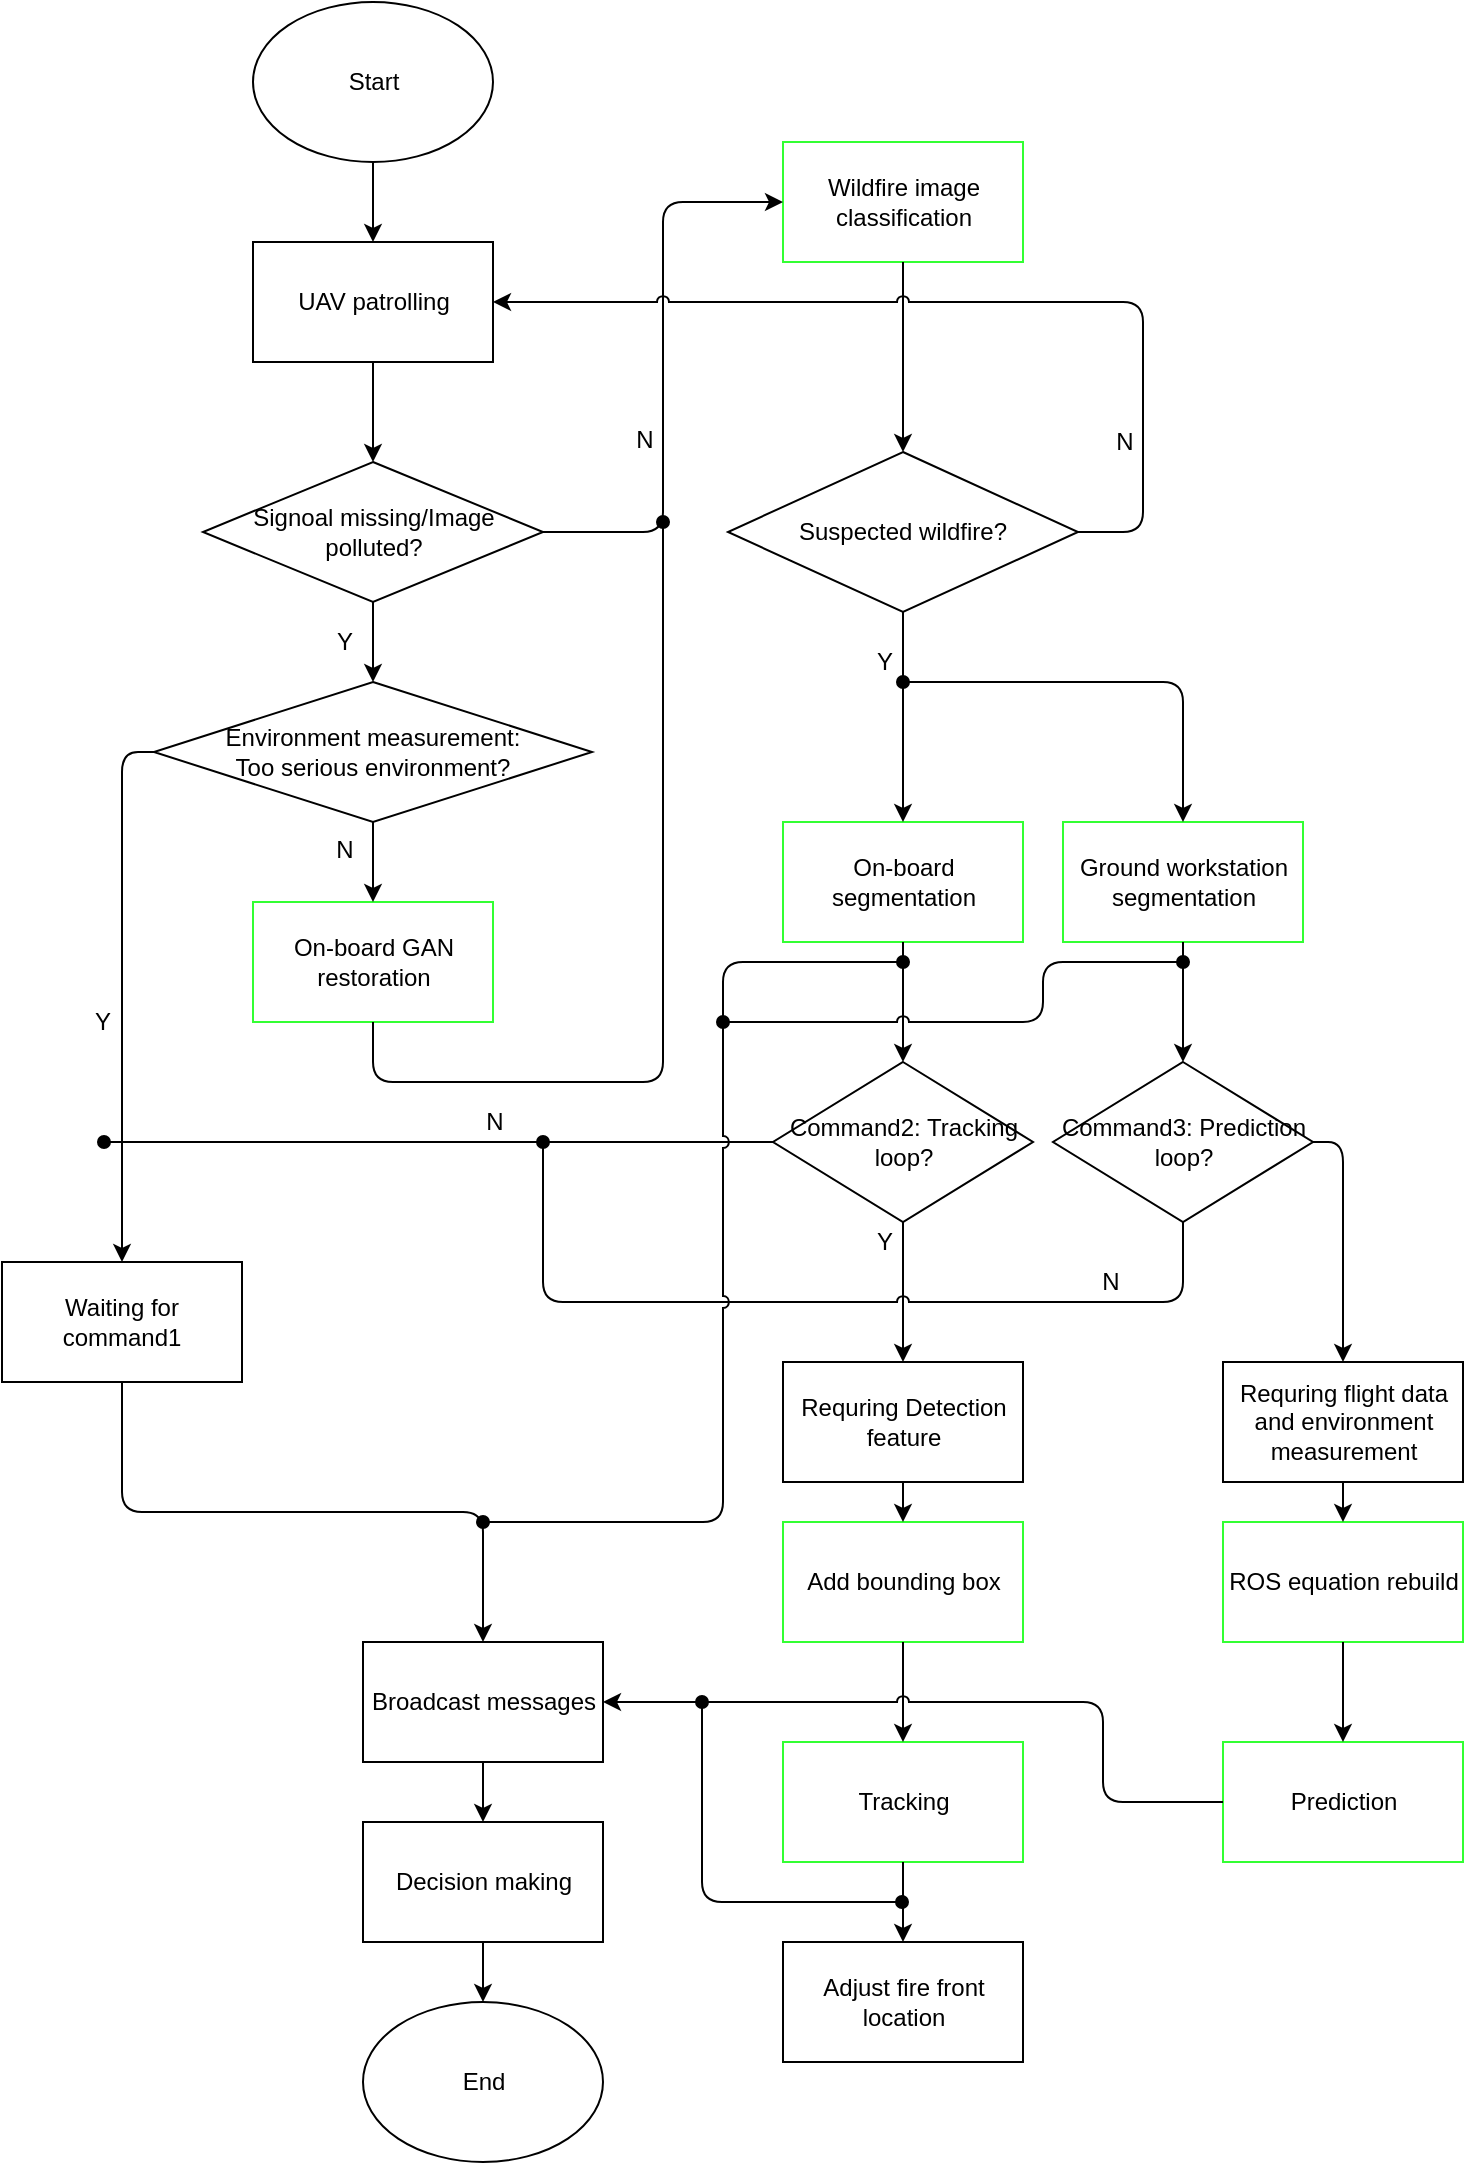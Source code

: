<mxfile version="15.9.4" type="device"><diagram id="3UFRygH-4nvxEhL9OAsM" name="第 1 页"><mxGraphModel dx="1422" dy="698" grid="1" gridSize="10" guides="1" tooltips="1" connect="1" arrows="1" fold="1" page="1" pageScale="1" pageWidth="827" pageHeight="1169" math="0" shadow="0"><root><mxCell id="0"/><mxCell id="1" parent="0"/><mxCell id="2" value="UAV patrolling" style="rounded=0;whiteSpace=wrap;html=1;" parent="1" vertex="1"><mxGeometry x="175.5" y="170" width="120" height="60" as="geometry"/></mxCell><mxCell id="3" value="Wildfire image classification" style="rounded=0;whiteSpace=wrap;html=1;strokeColor=#33FF33;" parent="1" vertex="1"><mxGeometry x="440.5" y="120" width="120" height="60" as="geometry"/></mxCell><mxCell id="4" value="Signoal missing/Image polluted?" style="rhombus;whiteSpace=wrap;html=1;" parent="1" vertex="1"><mxGeometry x="150.5" y="280" width="170" height="70" as="geometry"/></mxCell><mxCell id="5" value="On-board GAN restoration" style="rounded=0;whiteSpace=wrap;html=1;strokeColor=#33FF33;" parent="1" vertex="1"><mxGeometry x="175.5" y="500" width="120" height="60" as="geometry"/></mxCell><mxCell id="6" value="Environment measurement:&lt;br&gt;Too serious environment?" style="rhombus;whiteSpace=wrap;html=1;" parent="1" vertex="1"><mxGeometry x="126" y="390" width="219" height="70" as="geometry"/></mxCell><mxCell id="8" value="Waiting for command1" style="rounded=0;whiteSpace=wrap;html=1;" parent="1" vertex="1"><mxGeometry x="50" y="680" width="120" height="60" as="geometry"/></mxCell><mxCell id="19" value="" style="endArrow=classic;html=1;entryX=0.5;entryY=0;entryDx=0;entryDy=0;exitX=0.5;exitY=1;exitDx=0;exitDy=0;" parent="1" source="4" target="6" edge="1"><mxGeometry width="50" height="50" relative="1" as="geometry"><mxPoint x="120.5" y="470" as="sourcePoint"/><mxPoint x="210.5" y="540" as="targetPoint"/></mxGeometry></mxCell><mxCell id="20" value="Y" style="text;html=1;resizable=0;points=[];align=center;verticalAlign=middle;labelBackgroundColor=#ffffff;" parent="19" vertex="1" connectable="0"><mxGeometry x="-0.346" relative="1" as="geometry"><mxPoint x="-15" y="7" as="offset"/></mxGeometry></mxCell><mxCell id="22" value="" style="edgeStyle=segmentEdgeStyle;endArrow=classic;html=1;entryX=0.5;entryY=0;entryDx=0;entryDy=0;exitX=0;exitY=0.5;exitDx=0;exitDy=0;" parent="1" source="6" target="8" edge="1"><mxGeometry width="50" height="50" relative="1" as="geometry"><mxPoint x="20.5" y="650" as="sourcePoint"/><mxPoint x="70.5" y="600" as="targetPoint"/></mxGeometry></mxCell><mxCell id="23" value="Y" style="text;html=1;resizable=0;points=[];align=center;verticalAlign=middle;labelBackgroundColor=#ffffff;" parent="22" vertex="1" connectable="0"><mxGeometry x="0.05" y="10" relative="1" as="geometry"><mxPoint x="-20" y="8.5" as="offset"/></mxGeometry></mxCell><mxCell id="24" value="" style="endArrow=classic;html=1;exitX=0.5;exitY=1;exitDx=0;exitDy=0;entryX=0.5;entryY=0;entryDx=0;entryDy=0;" parent="1" source="6" target="5" edge="1"><mxGeometry width="50" height="50" relative="1" as="geometry"><mxPoint x="350.5" y="520" as="sourcePoint"/><mxPoint x="400.5" y="470" as="targetPoint"/></mxGeometry></mxCell><mxCell id="25" value="N" style="text;html=1;resizable=0;points=[];align=center;verticalAlign=middle;labelBackgroundColor=#ffffff;" parent="24" vertex="1" connectable="0"><mxGeometry x="-0.215" y="-1" relative="1" as="geometry"><mxPoint x="-14" y="-1.5" as="offset"/></mxGeometry></mxCell><mxCell id="26" value="" style="endArrow=classic;html=1;exitX=0.5;exitY=1;exitDx=0;exitDy=0;entryX=0.5;entryY=0;entryDx=0;entryDy=0;" parent="1" source="2" target="4" edge="1"><mxGeometry width="50" height="50" relative="1" as="geometry"><mxPoint x="370.5" y="200" as="sourcePoint"/><mxPoint x="420.5" y="150" as="targetPoint"/></mxGeometry></mxCell><mxCell id="27" value="" style="edgeStyle=elbowEdgeStyle;elbow=horizontal;endArrow=classic;html=1;exitX=1;exitY=0.5;exitDx=0;exitDy=0;entryX=0;entryY=0.5;entryDx=0;entryDy=0;" parent="1" source="4" target="3" edge="1"><mxGeometry width="50" height="50" relative="1" as="geometry"><mxPoint x="370.5" y="340" as="sourcePoint"/><mxPoint x="420.5" y="290" as="targetPoint"/></mxGeometry></mxCell><mxCell id="28" value="N" style="text;html=1;resizable=0;points=[];align=center;verticalAlign=middle;labelBackgroundColor=#ffffff;" parent="27" vertex="1" connectable="0"><mxGeometry x="-0.264" y="-2" relative="1" as="geometry"><mxPoint x="-12" y="-1.5" as="offset"/></mxGeometry></mxCell><mxCell id="30" value="" style="edgeStyle=elbowEdgeStyle;elbow=vertical;endArrow=oval;html=1;exitX=0.5;exitY=1;exitDx=0;exitDy=0;endFill=1;" parent="1" source="5" edge="1"><mxGeometry width="50" height="50" relative="1" as="geometry"><mxPoint x="350.5" y="510" as="sourcePoint"/><mxPoint x="380.5" y="310" as="targetPoint"/><Array as="points"><mxPoint x="310.5" y="590"/><mxPoint x="360.5" y="310"/><mxPoint x="280.5" y="580"/></Array></mxGeometry></mxCell><mxCell id="32" value="Suspected wildfire?" style="rhombus;whiteSpace=wrap;html=1;" parent="1" vertex="1"><mxGeometry x="413" y="275" width="175" height="80" as="geometry"/></mxCell><mxCell id="33" value="" style="endArrow=classic;html=1;exitX=0.5;exitY=1;exitDx=0;exitDy=0;entryX=0.5;entryY=0;entryDx=0;entryDy=0;" parent="1" source="3" target="32" edge="1"><mxGeometry width="50" height="50" relative="1" as="geometry"><mxPoint x="610.5" y="290" as="sourcePoint"/><mxPoint x="660.5" y="240" as="targetPoint"/></mxGeometry></mxCell><mxCell id="34" value="" style="edgeStyle=elbowEdgeStyle;elbow=horizontal;endArrow=classic;html=1;exitX=1;exitY=0.5;exitDx=0;exitDy=0;entryX=1;entryY=0.5;entryDx=0;entryDy=0;jumpStyle=arc;" parent="1" source="32" target="2" edge="1"><mxGeometry width="50" height="50" relative="1" as="geometry"><mxPoint x="600.5" y="270" as="sourcePoint"/><mxPoint x="650.5" y="220" as="targetPoint"/><Array as="points"><mxPoint x="620.5" y="260"/></Array></mxGeometry></mxCell><mxCell id="35" value="N" style="text;html=1;resizable=0;points=[];align=center;verticalAlign=middle;labelBackgroundColor=#ffffff;" parent="34" vertex="1" connectable="0"><mxGeometry x="-0.663" y="2" relative="1" as="geometry"><mxPoint x="-8" y="2" as="offset"/></mxGeometry></mxCell><mxCell id="36" value="" style="endArrow=oval;html=1;exitX=0;exitY=0.5;exitDx=0;exitDy=0;endFill=1;" parent="1" source="48" edge="1"><mxGeometry width="50" height="50" relative="1" as="geometry"><mxPoint x="273" y="670" as="sourcePoint"/><mxPoint x="101" y="620" as="targetPoint"/></mxGeometry></mxCell><mxCell id="54" value="N" style="text;html=1;resizable=0;points=[];align=center;verticalAlign=middle;labelBackgroundColor=#ffffff;" parent="36" vertex="1" connectable="0"><mxGeometry x="-0.153" relative="1" as="geometry"><mxPoint x="2" y="-10" as="offset"/></mxGeometry></mxCell><mxCell id="38" value="On-board segmentation" style="rounded=0;whiteSpace=wrap;html=1;strokeColor=#33FF33;" parent="1" vertex="1"><mxGeometry x="440.5" y="460" width="120" height="60" as="geometry"/></mxCell><mxCell id="39" value="Ground workstation segmentation" style="rounded=0;whiteSpace=wrap;html=1;strokeColor=#33FF33;" parent="1" vertex="1"><mxGeometry x="580.5" y="460" width="120" height="60" as="geometry"/></mxCell><mxCell id="40" value="" style="endArrow=classic;html=1;exitX=0.5;exitY=1;exitDx=0;exitDy=0;entryX=0.5;entryY=0;entryDx=0;entryDy=0;" parent="1" source="32" target="38" edge="1"><mxGeometry width="50" height="50" relative="1" as="geometry"><mxPoint x="580.5" y="380" as="sourcePoint"/><mxPoint x="630.5" y="330" as="targetPoint"/></mxGeometry></mxCell><mxCell id="44" value="Y" style="text;html=1;resizable=0;points=[];align=center;verticalAlign=middle;labelBackgroundColor=#ffffff;" parent="40" vertex="1" connectable="0"><mxGeometry x="-0.612" y="-1" relative="1" as="geometry"><mxPoint x="-9" y="4.5" as="offset"/></mxGeometry></mxCell><mxCell id="41" value="" style="edgeStyle=segmentEdgeStyle;endArrow=classic;html=1;entryX=0.5;entryY=0;entryDx=0;entryDy=0;startArrow=oval;startFill=1;" parent="1" target="39" edge="1"><mxGeometry width="50" height="50" relative="1" as="geometry"><mxPoint x="500.5" y="390" as="sourcePoint"/><mxPoint x="650.5" y="340" as="targetPoint"/><Array as="points"><mxPoint x="640.5" y="390"/></Array></mxGeometry></mxCell><mxCell id="48" value="Command2: Tracking loop?" style="rhombus;whiteSpace=wrap;html=1;" parent="1" vertex="1"><mxGeometry x="435.5" y="580" width="130" height="80" as="geometry"/></mxCell><mxCell id="50" value="Command3: Prediction loop?" style="rhombus;whiteSpace=wrap;html=1;" parent="1" vertex="1"><mxGeometry x="575.5" y="580" width="130" height="80" as="geometry"/></mxCell><mxCell id="51" value="" style="endArrow=classic;html=1;exitX=0.5;exitY=1;exitDx=0;exitDy=0;entryX=0.5;entryY=0;entryDx=0;entryDy=0;" parent="1" source="38" target="48" edge="1"><mxGeometry width="50" height="50" relative="1" as="geometry"><mxPoint x="410.5" y="620" as="sourcePoint"/><mxPoint x="460.5" y="570" as="targetPoint"/></mxGeometry></mxCell><mxCell id="52" value="" style="endArrow=classic;html=1;exitX=0.5;exitY=1;exitDx=0;exitDy=0;entryX=0.5;entryY=0;entryDx=0;entryDy=0;" parent="1" source="39" target="50" edge="1"><mxGeometry width="50" height="50" relative="1" as="geometry"><mxPoint x="550.5" y="620" as="sourcePoint"/><mxPoint x="600.5" y="570" as="targetPoint"/></mxGeometry></mxCell><mxCell id="53" value="Requring Detection feature" style="rounded=0;whiteSpace=wrap;html=1;" parent="1" vertex="1"><mxGeometry x="440.5" y="730" width="120" height="60" as="geometry"/></mxCell><mxCell id="56" value="" style="endArrow=classic;html=1;exitX=0.5;exitY=1;exitDx=0;exitDy=0;entryX=0.5;entryY=0;entryDx=0;entryDy=0;" parent="1" source="48" target="53" edge="1"><mxGeometry width="50" height="50" relative="1" as="geometry"><mxPoint x="370.5" y="690" as="sourcePoint"/><mxPoint x="420.5" y="640" as="targetPoint"/></mxGeometry></mxCell><mxCell id="59" value="Y" style="text;html=1;resizable=0;points=[];align=center;verticalAlign=middle;labelBackgroundColor=#ffffff;" parent="56" vertex="1" connectable="0"><mxGeometry x="-0.616" y="-1" relative="1" as="geometry"><mxPoint x="-9" y="-3.5" as="offset"/></mxGeometry></mxCell><mxCell id="57" value="" style="edgeStyle=elbowEdgeStyle;elbow=vertical;endArrow=oval;html=1;exitX=0.5;exitY=1;exitDx=0;exitDy=0;endFill=1;jumpStyle=arc;" parent="1" source="50" edge="1"><mxGeometry width="50" height="50" relative="1" as="geometry"><mxPoint x="390.5" y="720" as="sourcePoint"/><mxPoint x="320.5" y="620" as="targetPoint"/><Array as="points"><mxPoint x="540.5" y="700"/><mxPoint x="530.5" y="710"/><mxPoint x="520.5" y="690"/><mxPoint x="540.5" y="680"/></Array></mxGeometry></mxCell><mxCell id="58" value="N" style="text;html=1;resizable=0;points=[];align=center;verticalAlign=middle;labelBackgroundColor=#ffffff;" parent="57" vertex="1" connectable="0"><mxGeometry x="-0.654" y="-1" relative="1" as="geometry"><mxPoint x="-1" y="-9" as="offset"/></mxGeometry></mxCell><mxCell id="61" value="Add bounding box" style="rounded=0;whiteSpace=wrap;html=1;strokeColor=#33FF33;" parent="1" vertex="1"><mxGeometry x="440.5" y="810" width="120" height="60" as="geometry"/></mxCell><mxCell id="62" value="Tracking" style="rounded=0;whiteSpace=wrap;html=1;strokeColor=#33FF33;" parent="1" vertex="1"><mxGeometry x="440.5" y="920" width="120" height="60" as="geometry"/></mxCell><mxCell id="64" value="" style="endArrow=classic;html=1;exitX=0.5;exitY=1;exitDx=0;exitDy=0;entryX=0.5;entryY=0;entryDx=0;entryDy=0;" parent="1" source="53" target="61" edge="1"><mxGeometry width="50" height="50" relative="1" as="geometry"><mxPoint x="370.5" y="850" as="sourcePoint"/><mxPoint x="420.5" y="800" as="targetPoint"/></mxGeometry></mxCell><mxCell id="65" value="" style="endArrow=classic;html=1;exitX=0.5;exitY=1;exitDx=0;exitDy=0;entryX=0.5;entryY=0;entryDx=0;entryDy=0;" parent="1" source="61" target="62" edge="1"><mxGeometry width="50" height="50" relative="1" as="geometry"><mxPoint x="370.5" y="880" as="sourcePoint"/><mxPoint x="420.5" y="830" as="targetPoint"/></mxGeometry></mxCell><mxCell id="67" value="Requring flight data and environment measurement" style="rounded=0;whiteSpace=wrap;html=1;" parent="1" vertex="1"><mxGeometry x="660.5" y="730" width="120" height="60" as="geometry"/></mxCell><mxCell id="69" value="ROS equation rebuild" style="rounded=0;whiteSpace=wrap;html=1;strokeColor=#33FF33;" parent="1" vertex="1"><mxGeometry x="660.5" y="810" width="120" height="60" as="geometry"/></mxCell><mxCell id="70" value="Prediction" style="rounded=0;whiteSpace=wrap;html=1;strokeColor=#33FF33;" parent="1" vertex="1"><mxGeometry x="660.5" y="920" width="120" height="60" as="geometry"/></mxCell><mxCell id="71" value="" style="edgeStyle=segmentEdgeStyle;endArrow=classic;html=1;exitX=1;exitY=0.5;exitDx=0;exitDy=0;entryX=0.5;entryY=0;entryDx=0;entryDy=0;" parent="1" source="50" target="67" edge="1"><mxGeometry width="50" height="50" relative="1" as="geometry"><mxPoint x="210.5" y="780" as="sourcePoint"/><mxPoint x="260.5" y="730" as="targetPoint"/></mxGeometry></mxCell><mxCell id="72" value="" style="endArrow=classic;html=1;exitX=0.5;exitY=1;exitDx=0;exitDy=0;entryX=0.5;entryY=0;entryDx=0;entryDy=0;" parent="1" source="67" target="69" edge="1"><mxGeometry width="50" height="50" relative="1" as="geometry"><mxPoint x="290.5" y="830" as="sourcePoint"/><mxPoint x="340.5" y="780" as="targetPoint"/></mxGeometry></mxCell><mxCell id="73" value="" style="endArrow=classic;html=1;exitX=0.5;exitY=1;exitDx=0;exitDy=0;entryX=0.5;entryY=0;entryDx=0;entryDy=0;" parent="1" source="69" target="70" edge="1"><mxGeometry width="50" height="50" relative="1" as="geometry"><mxPoint x="230.5" y="840" as="sourcePoint"/><mxPoint x="280.5" y="790" as="targetPoint"/></mxGeometry></mxCell><mxCell id="76" value="Adjust fire front location" style="rounded=0;whiteSpace=wrap;html=1;" parent="1" vertex="1"><mxGeometry x="440.5" y="1020" width="120" height="60" as="geometry"/></mxCell><mxCell id="77" value="" style="endArrow=classic;html=1;exitX=0.5;exitY=1;exitDx=0;exitDy=0;entryX=0.5;entryY=0;entryDx=0;entryDy=0;" parent="1" target="76" edge="1"><mxGeometry width="50" height="50" relative="1" as="geometry"><mxPoint x="500.5" y="980" as="sourcePoint"/><mxPoint x="300.5" y="1020" as="targetPoint"/></mxGeometry></mxCell><mxCell id="80" value="Broadcast messages" style="rounded=0;whiteSpace=wrap;html=1;" parent="1" vertex="1"><mxGeometry x="230.5" y="870" width="120" height="60" as="geometry"/></mxCell><mxCell id="81" value="Decision making" style="rounded=0;whiteSpace=wrap;html=1;" parent="1" vertex="1"><mxGeometry x="230.5" y="960" width="120" height="60" as="geometry"/></mxCell><mxCell id="82" value="" style="endArrow=classic;html=1;exitX=0.5;exitY=1;exitDx=0;exitDy=0;entryX=0.5;entryY=0;entryDx=0;entryDy=0;" parent="1" source="80" target="81" edge="1"><mxGeometry width="50" height="50" relative="1" as="geometry"><mxPoint x="135" y="990" as="sourcePoint"/><mxPoint x="185" y="940" as="targetPoint"/></mxGeometry></mxCell><mxCell id="83" value="" style="edgeStyle=elbowEdgeStyle;elbow=horizontal;endArrow=classic;html=1;exitX=0;exitY=0.5;exitDx=0;exitDy=0;entryX=1;entryY=0.5;entryDx=0;entryDy=0;jumpStyle=arc;" parent="1" source="70" target="80" edge="1"><mxGeometry width="50" height="50" relative="1" as="geometry"><mxPoint x="120.5" y="940" as="sourcePoint"/><mxPoint x="170.5" y="890" as="targetPoint"/><Array as="points"><mxPoint x="600.5" y="910"/></Array></mxGeometry></mxCell><mxCell id="85" value="" style="edgeStyle=elbowEdgeStyle;elbow=vertical;endArrow=classic;html=1;exitX=0.5;exitY=1;exitDx=0;exitDy=0;entryX=0.5;entryY=0;entryDx=0;entryDy=0;" parent="1" source="8" target="80" edge="1"><mxGeometry width="50" height="50" relative="1" as="geometry"><mxPoint x="130.5" y="820" as="sourcePoint"/><mxPoint x="180.5" y="770" as="targetPoint"/></mxGeometry></mxCell><mxCell id="86" value="" style="edgeStyle=elbowEdgeStyle;elbow=horizontal;endArrow=oval;html=1;jumpStyle=arc;endFill=1;startArrow=oval;startFill=1;" parent="1" edge="1"><mxGeometry width="50" height="50" relative="1" as="geometry"><mxPoint x="500.5" y="530" as="sourcePoint"/><mxPoint x="290.5" y="810" as="targetPoint"/><Array as="points"><mxPoint x="410.5" y="690"/></Array></mxGeometry></mxCell><mxCell id="87" value="" style="edgeStyle=elbowEdgeStyle;elbow=horizontal;endArrow=oval;html=1;startArrow=oval;startFill=1;endFill=1;jumpStyle=arc;" parent="1" edge="1"><mxGeometry width="50" height="50" relative="1" as="geometry"><mxPoint x="640.5" y="530" as="sourcePoint"/><mxPoint x="410.5" y="560" as="targetPoint"/><Array as="points"><mxPoint x="570.5" y="550"/></Array></mxGeometry></mxCell><mxCell id="89" value="End" style="ellipse;whiteSpace=wrap;html=1;" parent="1" vertex="1"><mxGeometry x="230.5" y="1050" width="120" height="80" as="geometry"/></mxCell><mxCell id="90" value="" style="endArrow=classic;html=1;exitX=0.5;exitY=1;exitDx=0;exitDy=0;entryX=0.5;entryY=0;entryDx=0;entryDy=0;" parent="1" source="81" target="89" edge="1"><mxGeometry width="50" height="50" relative="1" as="geometry"><mxPoint x="130.5" y="1140" as="sourcePoint"/><mxPoint x="180.5" y="1090" as="targetPoint"/></mxGeometry></mxCell><mxCell id="91" value="Start" style="ellipse;whiteSpace=wrap;html=1;" parent="1" vertex="1"><mxGeometry x="175.5" y="50" width="120" height="80" as="geometry"/></mxCell><mxCell id="92" value="" style="endArrow=classic;html=1;exitX=0.5;exitY=1;exitDx=0;exitDy=0;entryX=0.5;entryY=0;entryDx=0;entryDy=0;" parent="1" source="91" target="2" edge="1"><mxGeometry width="50" height="50" relative="1" as="geometry"><mxPoint x="70" y="110" as="sourcePoint"/><mxPoint x="120" y="60" as="targetPoint"/></mxGeometry></mxCell><mxCell id="94" value="" style="edgeStyle=segmentEdgeStyle;endArrow=oval;html=1;endFill=1;startArrow=oval;startFill=1;" parent="1" edge="1"><mxGeometry width="50" height="50" relative="1" as="geometry"><mxPoint x="500" y="1000" as="sourcePoint"/><mxPoint x="400" y="900" as="targetPoint"/></mxGeometry></mxCell></root></mxGraphModel></diagram></mxfile>